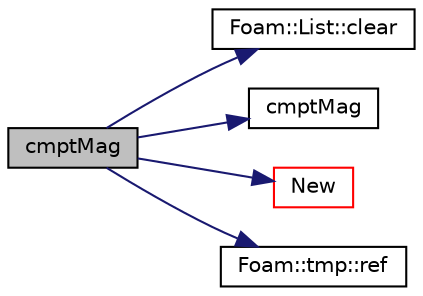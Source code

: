 digraph "cmptMag"
{
  bgcolor="transparent";
  edge [fontname="Helvetica",fontsize="10",labelfontname="Helvetica",labelfontsize="10"];
  node [fontname="Helvetica",fontsize="10",shape=record];
  rankdir="LR";
  Node78235 [label="cmptMag",height=0.2,width=0.4,color="black", fillcolor="grey75", style="filled", fontcolor="black"];
  Node78235 -> Node78236 [color="midnightblue",fontsize="10",style="solid",fontname="Helvetica"];
  Node78236 [label="Foam::List::clear",height=0.2,width=0.4,color="black",URL="$a26833.html#ac8bb3912a3ce86b15842e79d0b421204",tooltip="Clear the list, i.e. set size to zero. "];
  Node78235 -> Node78237 [color="midnightblue",fontsize="10",style="solid",fontname="Helvetica"];
  Node78237 [label="cmptMag",height=0.2,width=0.4,color="black",URL="$a21851.html#acf2383c8a0a1d5fef3eb5255b950229d"];
  Node78235 -> Node78238 [color="midnightblue",fontsize="10",style="solid",fontname="Helvetica"];
  Node78238 [label="New",height=0.2,width=0.4,color="red",URL="$a21851.html#a9d62cf14554c95e83f83f14909d9e0ec"];
  Node78235 -> Node78483 [color="midnightblue",fontsize="10",style="solid",fontname="Helvetica"];
  Node78483 [label="Foam::tmp::ref",height=0.2,width=0.4,color="black",URL="$a27077.html#aeaf81e641282874cef07f5b808efc83b",tooltip="Return non-const reference or generate a fatal error. "];
}
